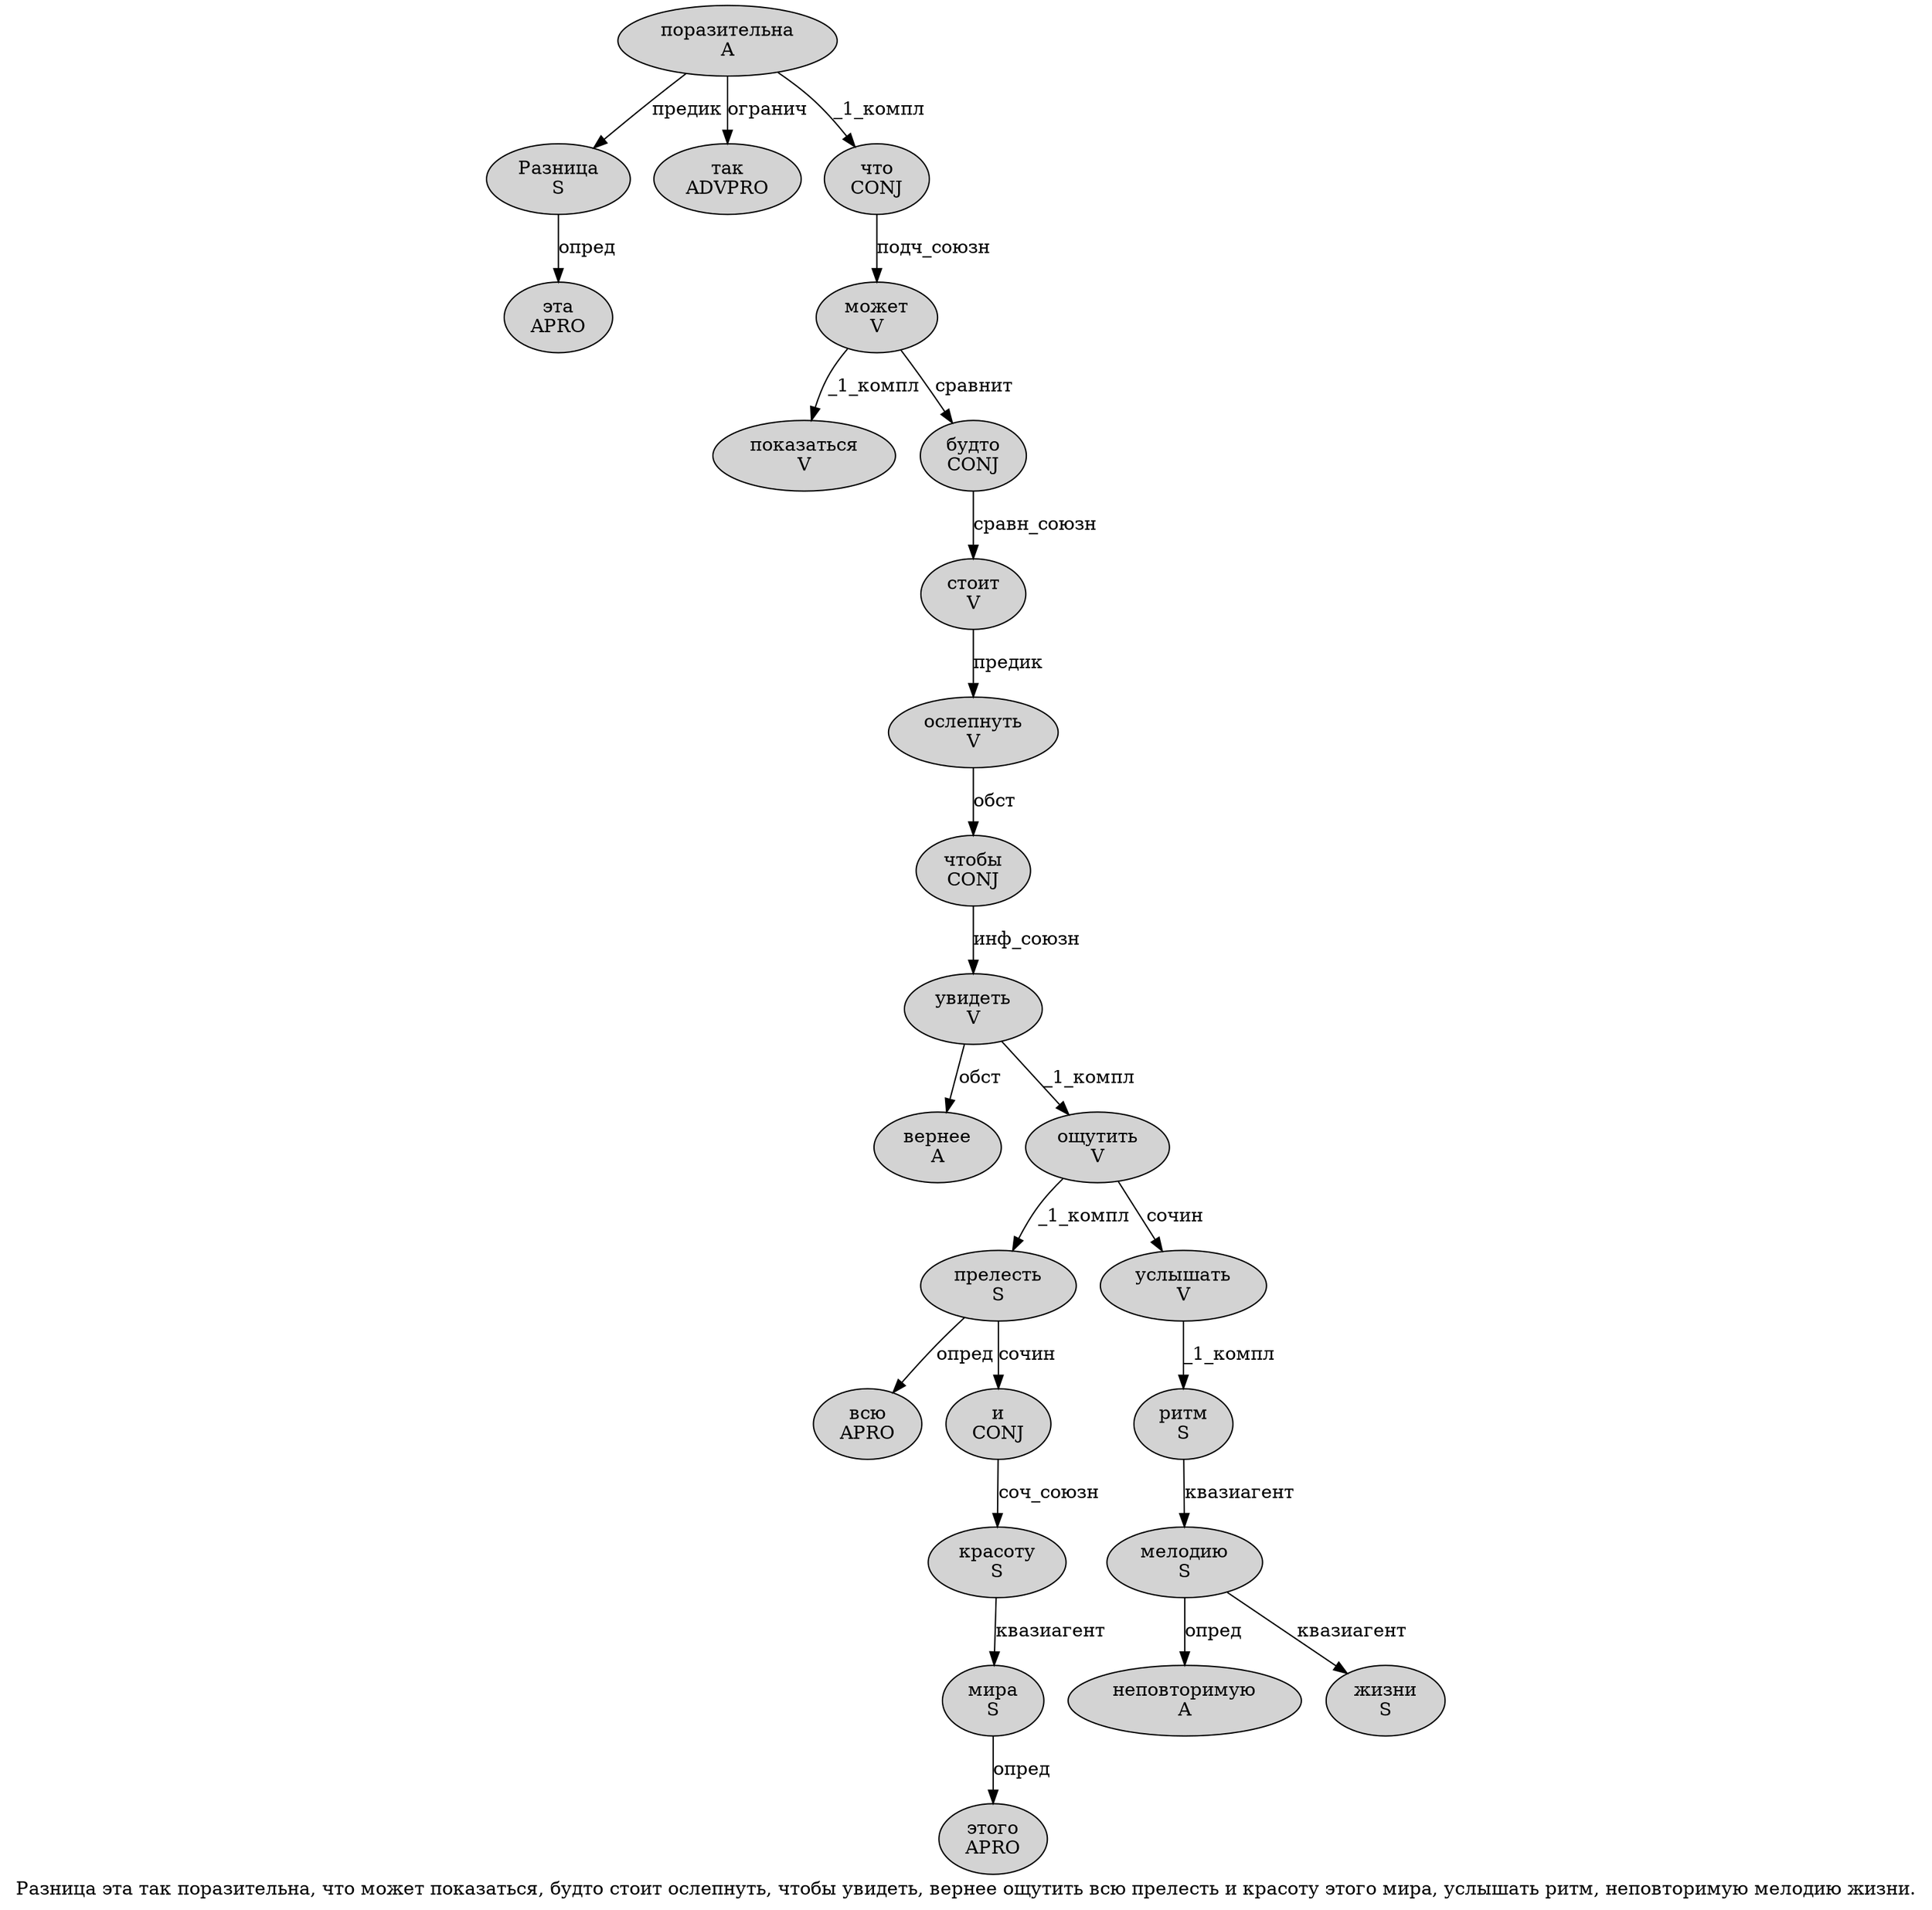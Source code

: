 digraph SENTENCE_1154 {
	graph [label="Разница эта так поразительна, что может показаться, будто стоит ослепнуть, чтобы увидеть, вернее ощутить всю прелесть и красоту этого мира, услышать ритм, неповторимую мелодию жизни."]
	node [style=filled]
		0 [label="Разница
S" color="" fillcolor=lightgray penwidth=1 shape=ellipse]
		1 [label="эта
APRO" color="" fillcolor=lightgray penwidth=1 shape=ellipse]
		2 [label="так
ADVPRO" color="" fillcolor=lightgray penwidth=1 shape=ellipse]
		3 [label="поразительна
A" color="" fillcolor=lightgray penwidth=1 shape=ellipse]
		5 [label="что
CONJ" color="" fillcolor=lightgray penwidth=1 shape=ellipse]
		6 [label="может
V" color="" fillcolor=lightgray penwidth=1 shape=ellipse]
		7 [label="показаться
V" color="" fillcolor=lightgray penwidth=1 shape=ellipse]
		9 [label="будто
CONJ" color="" fillcolor=lightgray penwidth=1 shape=ellipse]
		10 [label="стоит
V" color="" fillcolor=lightgray penwidth=1 shape=ellipse]
		11 [label="ослепнуть
V" color="" fillcolor=lightgray penwidth=1 shape=ellipse]
		13 [label="чтобы
CONJ" color="" fillcolor=lightgray penwidth=1 shape=ellipse]
		14 [label="увидеть
V" color="" fillcolor=lightgray penwidth=1 shape=ellipse]
		16 [label="вернее
A" color="" fillcolor=lightgray penwidth=1 shape=ellipse]
		17 [label="ощутить
V" color="" fillcolor=lightgray penwidth=1 shape=ellipse]
		18 [label="всю
APRO" color="" fillcolor=lightgray penwidth=1 shape=ellipse]
		19 [label="прелесть
S" color="" fillcolor=lightgray penwidth=1 shape=ellipse]
		20 [label="и
CONJ" color="" fillcolor=lightgray penwidth=1 shape=ellipse]
		21 [label="красоту
S" color="" fillcolor=lightgray penwidth=1 shape=ellipse]
		22 [label="этого
APRO" color="" fillcolor=lightgray penwidth=1 shape=ellipse]
		23 [label="мира
S" color="" fillcolor=lightgray penwidth=1 shape=ellipse]
		25 [label="услышать
V" color="" fillcolor=lightgray penwidth=1 shape=ellipse]
		26 [label="ритм
S" color="" fillcolor=lightgray penwidth=1 shape=ellipse]
		28 [label="неповторимую
A" color="" fillcolor=lightgray penwidth=1 shape=ellipse]
		29 [label="мелодию
S" color="" fillcolor=lightgray penwidth=1 shape=ellipse]
		30 [label="жизни
S" color="" fillcolor=lightgray penwidth=1 shape=ellipse]
			9 -> 10 [label="сравн_союзн"]
			5 -> 6 [label="подч_союзн"]
			19 -> 18 [label="опред"]
			19 -> 20 [label="сочин"]
			11 -> 13 [label="обст"]
			25 -> 26 [label="_1_компл"]
			26 -> 29 [label="квазиагент"]
			6 -> 7 [label="_1_компл"]
			6 -> 9 [label="сравнит"]
			14 -> 16 [label="обст"]
			14 -> 17 [label="_1_компл"]
			10 -> 11 [label="предик"]
			17 -> 19 [label="_1_компл"]
			17 -> 25 [label="сочин"]
			3 -> 0 [label="предик"]
			3 -> 2 [label="огранич"]
			3 -> 5 [label="_1_компл"]
			20 -> 21 [label="соч_союзн"]
			13 -> 14 [label="инф_союзн"]
			0 -> 1 [label="опред"]
			29 -> 28 [label="опред"]
			29 -> 30 [label="квазиагент"]
			21 -> 23 [label="квазиагент"]
			23 -> 22 [label="опред"]
}
